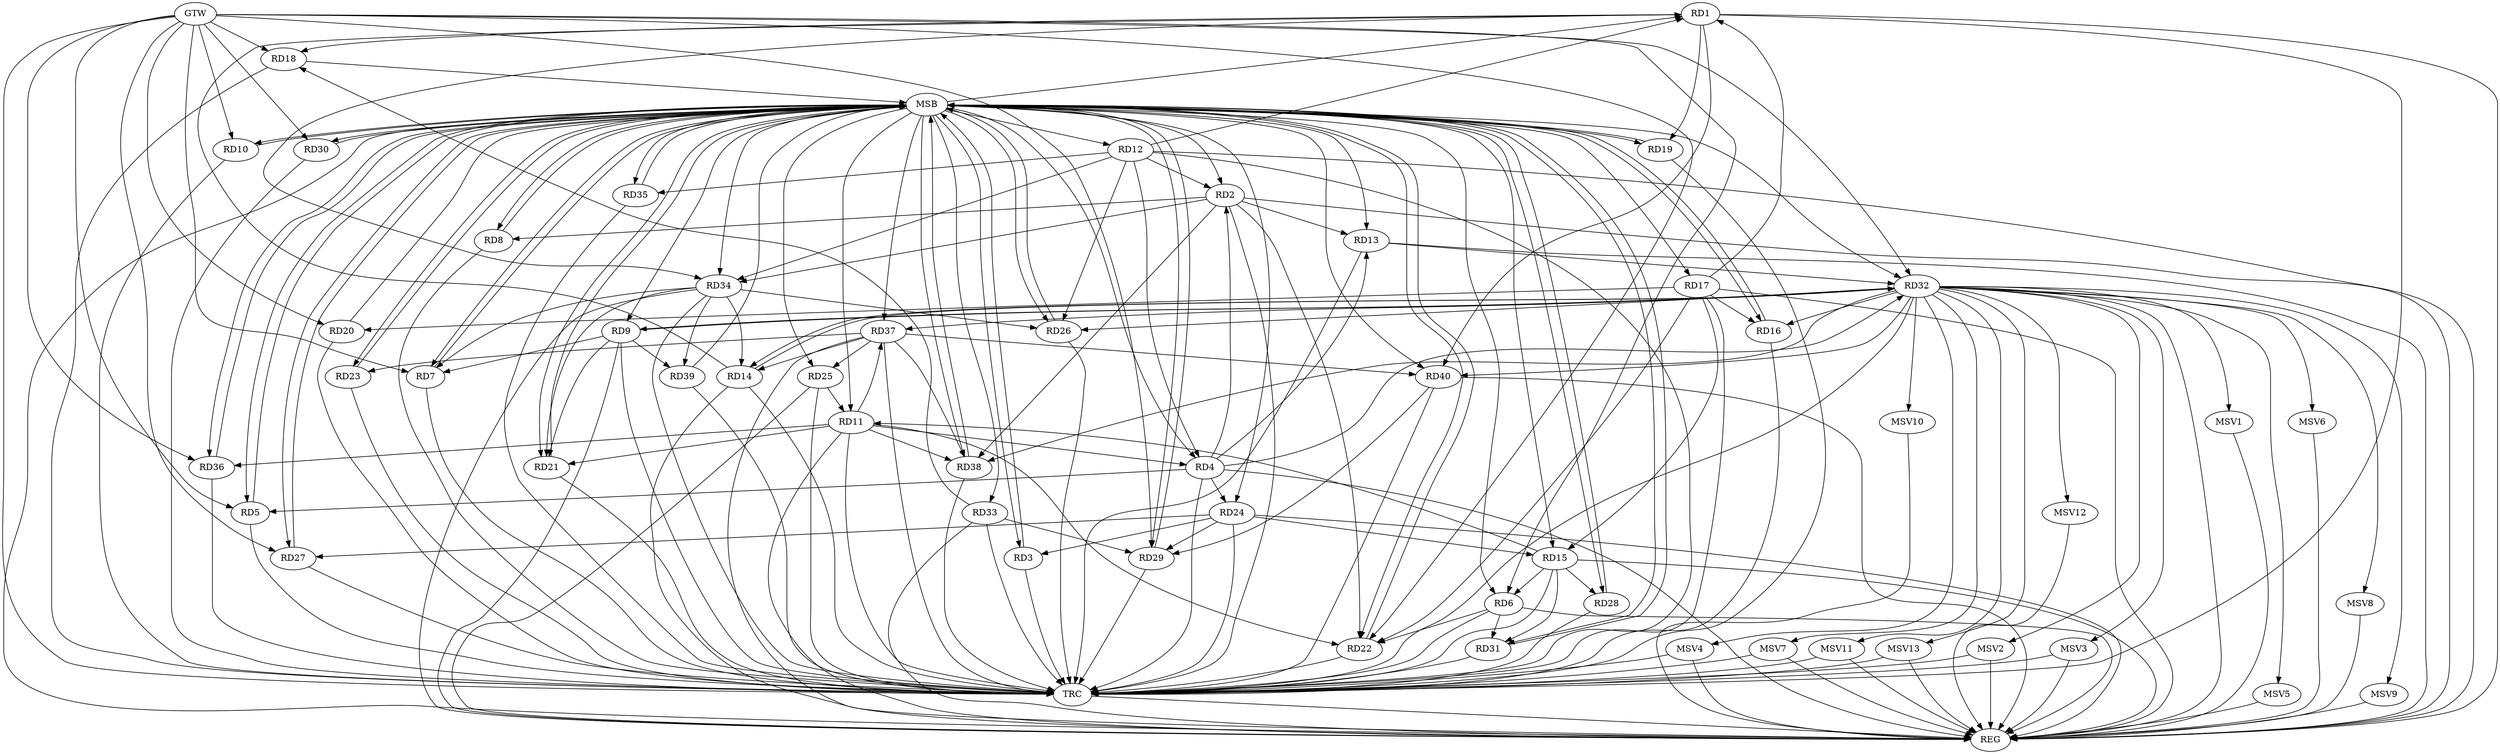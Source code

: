 strict digraph G {
  RD1 [ label="RD1" ];
  RD2 [ label="RD2" ];
  RD3 [ label="RD3" ];
  RD4 [ label="RD4" ];
  RD5 [ label="RD5" ];
  RD6 [ label="RD6" ];
  RD7 [ label="RD7" ];
  RD8 [ label="RD8" ];
  RD9 [ label="RD9" ];
  RD10 [ label="RD10" ];
  RD11 [ label="RD11" ];
  RD12 [ label="RD12" ];
  RD13 [ label="RD13" ];
  RD14 [ label="RD14" ];
  RD15 [ label="RD15" ];
  RD16 [ label="RD16" ];
  RD17 [ label="RD17" ];
  RD18 [ label="RD18" ];
  RD19 [ label="RD19" ];
  RD20 [ label="RD20" ];
  RD21 [ label="RD21" ];
  RD22 [ label="RD22" ];
  RD23 [ label="RD23" ];
  RD24 [ label="RD24" ];
  RD25 [ label="RD25" ];
  RD26 [ label="RD26" ];
  RD27 [ label="RD27" ];
  RD28 [ label="RD28" ];
  RD29 [ label="RD29" ];
  RD30 [ label="RD30" ];
  RD31 [ label="RD31" ];
  RD32 [ label="RD32" ];
  RD33 [ label="RD33" ];
  RD34 [ label="RD34" ];
  RD35 [ label="RD35" ];
  RD36 [ label="RD36" ];
  RD37 [ label="RD37" ];
  RD38 [ label="RD38" ];
  RD39 [ label="RD39" ];
  RD40 [ label="RD40" ];
  GTW [ label="GTW" ];
  REG [ label="REG" ];
  MSB [ label="MSB" ];
  TRC [ label="TRC" ];
  MSV1 [ label="MSV1" ];
  MSV2 [ label="MSV2" ];
  MSV3 [ label="MSV3" ];
  MSV4 [ label="MSV4" ];
  MSV5 [ label="MSV5" ];
  MSV6 [ label="MSV6" ];
  MSV7 [ label="MSV7" ];
  MSV8 [ label="MSV8" ];
  MSV9 [ label="MSV9" ];
  MSV10 [ label="MSV10" ];
  MSV11 [ label="MSV11" ];
  MSV12 [ label="MSV12" ];
  MSV13 [ label="MSV13" ];
  RD12 -> RD1;
  RD14 -> RD1;
  RD17 -> RD1;
  RD1 -> RD18;
  RD1 -> RD19;
  RD1 -> RD34;
  RD1 -> RD40;
  RD4 -> RD2;
  RD2 -> RD8;
  RD12 -> RD2;
  RD2 -> RD13;
  RD2 -> RD22;
  RD2 -> RD34;
  RD2 -> RD38;
  RD24 -> RD3;
  RD4 -> RD5;
  RD11 -> RD4;
  RD12 -> RD4;
  RD4 -> RD13;
  RD4 -> RD24;
  RD4 -> RD32;
  RD15 -> RD6;
  RD6 -> RD22;
  RD6 -> RD31;
  RD9 -> RD7;
  RD34 -> RD7;
  RD9 -> RD21;
  RD9 -> RD32;
  RD32 -> RD9;
  RD9 -> RD39;
  RD15 -> RD11;
  RD11 -> RD21;
  RD11 -> RD22;
  RD25 -> RD11;
  RD11 -> RD36;
  RD11 -> RD37;
  RD11 -> RD38;
  RD12 -> RD26;
  RD12 -> RD34;
  RD12 -> RD35;
  RD13 -> RD32;
  RD14 -> RD32;
  RD32 -> RD14;
  RD34 -> RD14;
  RD37 -> RD14;
  RD17 -> RD15;
  RD24 -> RD15;
  RD15 -> RD28;
  RD15 -> RD31;
  RD17 -> RD16;
  RD32 -> RD16;
  RD17 -> RD20;
  RD17 -> RD22;
  RD33 -> RD18;
  RD34 -> RD21;
  RD37 -> RD23;
  RD24 -> RD27;
  RD24 -> RD29;
  RD37 -> RD25;
  RD32 -> RD26;
  RD34 -> RD26;
  RD33 -> RD29;
  RD40 -> RD29;
  RD32 -> RD37;
  RD32 -> RD38;
  RD32 -> RD40;
  RD34 -> RD39;
  RD37 -> RD38;
  RD37 -> RD40;
  GTW -> RD20;
  GTW -> RD36;
  GTW -> RD7;
  GTW -> RD22;
  GTW -> RD27;
  GTW -> RD30;
  GTW -> RD32;
  GTW -> RD6;
  GTW -> RD29;
  GTW -> RD18;
  GTW -> RD5;
  GTW -> RD10;
  RD1 -> REG;
  RD2 -> REG;
  RD4 -> REG;
  RD6 -> REG;
  RD9 -> REG;
  RD11 -> REG;
  RD12 -> REG;
  RD13 -> REG;
  RD14 -> REG;
  RD15 -> REG;
  RD17 -> REG;
  RD24 -> REG;
  RD25 -> REG;
  RD32 -> REG;
  RD33 -> REG;
  RD34 -> REG;
  RD37 -> REG;
  RD40 -> REG;
  RD3 -> MSB;
  MSB -> RD29;
  MSB -> RD30;
  MSB -> RD31;
  MSB -> RD40;
  MSB -> REG;
  RD5 -> MSB;
  MSB -> RD9;
  MSB -> RD27;
  RD7 -> MSB;
  RD8 -> MSB;
  RD10 -> MSB;
  MSB -> RD1;
  MSB -> RD3;
  MSB -> RD4;
  MSB -> RD11;
  MSB -> RD24;
  MSB -> RD28;
  MSB -> RD37;
  RD16 -> MSB;
  MSB -> RD2;
  MSB -> RD10;
  MSB -> RD38;
  RD18 -> MSB;
  MSB -> RD15;
  MSB -> RD17;
  MSB -> RD21;
  RD19 -> MSB;
  RD20 -> MSB;
  MSB -> RD6;
  RD21 -> MSB;
  MSB -> RD25;
  MSB -> RD32;
  RD22 -> MSB;
  MSB -> RD8;
  MSB -> RD13;
  RD23 -> MSB;
  MSB -> RD7;
  MSB -> RD19;
  MSB -> RD33;
  RD26 -> MSB;
  MSB -> RD34;
  RD27 -> MSB;
  RD28 -> MSB;
  MSB -> RD23;
  RD29 -> MSB;
  RD30 -> MSB;
  MSB -> RD12;
  MSB -> RD36;
  RD31 -> MSB;
  MSB -> RD16;
  RD35 -> MSB;
  MSB -> RD22;
  MSB -> RD26;
  RD36 -> MSB;
  MSB -> RD5;
  MSB -> RD35;
  RD38 -> MSB;
  RD39 -> MSB;
  RD1 -> TRC;
  RD2 -> TRC;
  RD3 -> TRC;
  RD4 -> TRC;
  RD5 -> TRC;
  RD6 -> TRC;
  RD7 -> TRC;
  RD8 -> TRC;
  RD9 -> TRC;
  RD10 -> TRC;
  RD11 -> TRC;
  RD12 -> TRC;
  RD13 -> TRC;
  RD14 -> TRC;
  RD15 -> TRC;
  RD16 -> TRC;
  RD17 -> TRC;
  RD18 -> TRC;
  RD19 -> TRC;
  RD20 -> TRC;
  RD21 -> TRC;
  RD22 -> TRC;
  RD23 -> TRC;
  RD24 -> TRC;
  RD25 -> TRC;
  RD26 -> TRC;
  RD27 -> TRC;
  RD28 -> TRC;
  RD29 -> TRC;
  RD30 -> TRC;
  RD31 -> TRC;
  RD32 -> TRC;
  RD33 -> TRC;
  RD34 -> TRC;
  RD35 -> TRC;
  RD36 -> TRC;
  RD37 -> TRC;
  RD38 -> TRC;
  RD39 -> TRC;
  RD40 -> TRC;
  GTW -> TRC;
  TRC -> REG;
  RD32 -> MSV1;
  RD32 -> MSV2;
  RD32 -> MSV3;
  RD32 -> MSV4;
  RD32 -> MSV5;
  RD32 -> MSV6;
  MSV1 -> REG;
  MSV2 -> REG;
  MSV2 -> TRC;
  MSV3 -> REG;
  MSV3 -> TRC;
  MSV4 -> REG;
  MSV4 -> TRC;
  MSV5 -> REG;
  MSV6 -> REG;
  RD32 -> MSV7;
  RD32 -> MSV8;
  MSV7 -> REG;
  MSV7 -> TRC;
  MSV8 -> REG;
  RD32 -> MSV9;
  RD32 -> MSV10;
  RD32 -> MSV11;
  MSV9 -> REG;
  MSV10 -> REG;
  MSV11 -> REG;
  MSV11 -> TRC;
  RD32 -> MSV12;
  RD32 -> MSV13;
  MSV12 -> REG;
  MSV13 -> REG;
  MSV13 -> TRC;
}
